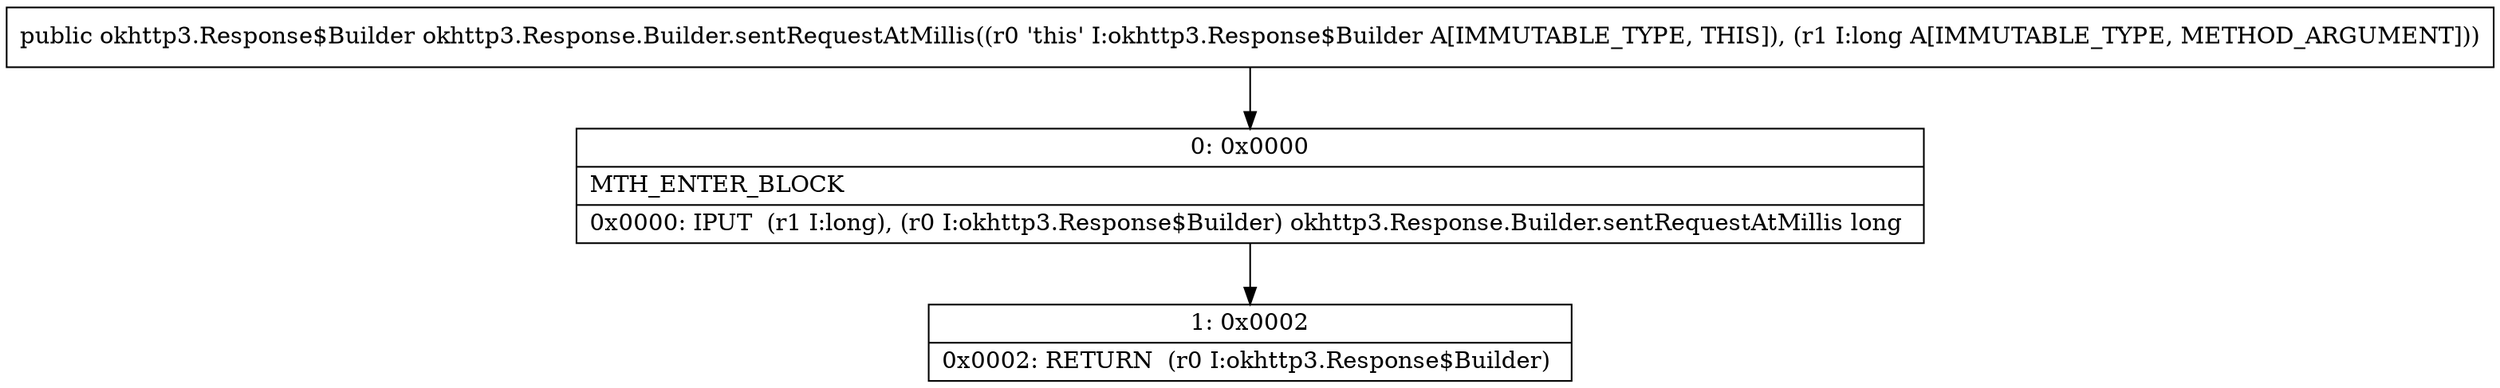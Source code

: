 digraph "CFG forokhttp3.Response.Builder.sentRequestAtMillis(J)Lokhttp3\/Response$Builder;" {
Node_0 [shape=record,label="{0\:\ 0x0000|MTH_ENTER_BLOCK\l|0x0000: IPUT  (r1 I:long), (r0 I:okhttp3.Response$Builder) okhttp3.Response.Builder.sentRequestAtMillis long \l}"];
Node_1 [shape=record,label="{1\:\ 0x0002|0x0002: RETURN  (r0 I:okhttp3.Response$Builder) \l}"];
MethodNode[shape=record,label="{public okhttp3.Response$Builder okhttp3.Response.Builder.sentRequestAtMillis((r0 'this' I:okhttp3.Response$Builder A[IMMUTABLE_TYPE, THIS]), (r1 I:long A[IMMUTABLE_TYPE, METHOD_ARGUMENT])) }"];
MethodNode -> Node_0;
Node_0 -> Node_1;
}

